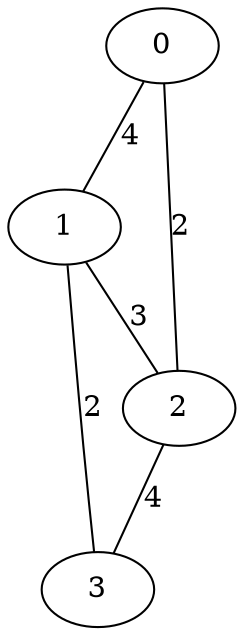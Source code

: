 graph A {
	0 --1 [label = "4" ];
	0 --2 [label = "2" ];
	1 --2 [label = "3" ];
	1 --3 [label = "2" ];
	2 --3 [label = "4" ];
}